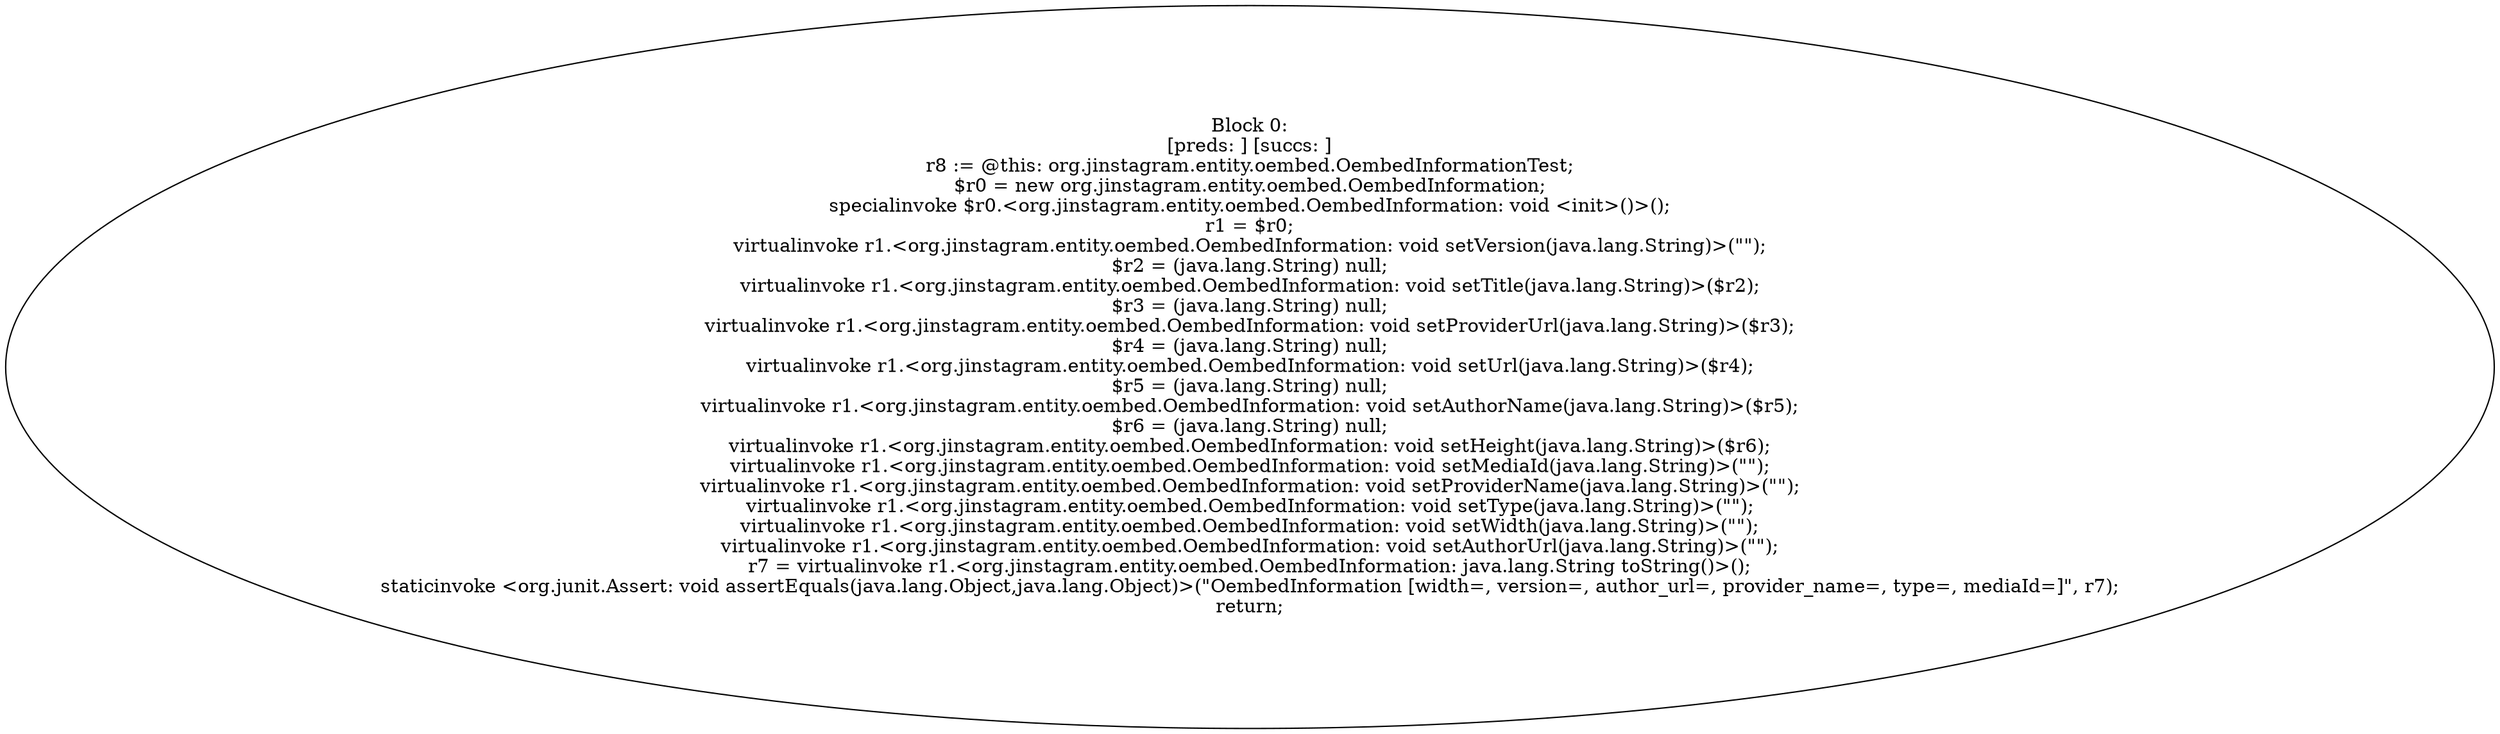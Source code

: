 digraph "unitGraph" {
    "Block 0:
[preds: ] [succs: ]
r8 := @this: org.jinstagram.entity.oembed.OembedInformationTest;
$r0 = new org.jinstagram.entity.oembed.OembedInformation;
specialinvoke $r0.<org.jinstagram.entity.oembed.OembedInformation: void <init>()>();
r1 = $r0;
virtualinvoke r1.<org.jinstagram.entity.oembed.OembedInformation: void setVersion(java.lang.String)>(\"\");
$r2 = (java.lang.String) null;
virtualinvoke r1.<org.jinstagram.entity.oembed.OembedInformation: void setTitle(java.lang.String)>($r2);
$r3 = (java.lang.String) null;
virtualinvoke r1.<org.jinstagram.entity.oembed.OembedInformation: void setProviderUrl(java.lang.String)>($r3);
$r4 = (java.lang.String) null;
virtualinvoke r1.<org.jinstagram.entity.oembed.OembedInformation: void setUrl(java.lang.String)>($r4);
$r5 = (java.lang.String) null;
virtualinvoke r1.<org.jinstagram.entity.oembed.OembedInformation: void setAuthorName(java.lang.String)>($r5);
$r6 = (java.lang.String) null;
virtualinvoke r1.<org.jinstagram.entity.oembed.OembedInformation: void setHeight(java.lang.String)>($r6);
virtualinvoke r1.<org.jinstagram.entity.oembed.OembedInformation: void setMediaId(java.lang.String)>(\"\");
virtualinvoke r1.<org.jinstagram.entity.oembed.OembedInformation: void setProviderName(java.lang.String)>(\"\");
virtualinvoke r1.<org.jinstagram.entity.oembed.OembedInformation: void setType(java.lang.String)>(\"\");
virtualinvoke r1.<org.jinstagram.entity.oembed.OembedInformation: void setWidth(java.lang.String)>(\"\");
virtualinvoke r1.<org.jinstagram.entity.oembed.OembedInformation: void setAuthorUrl(java.lang.String)>(\"\");
r7 = virtualinvoke r1.<org.jinstagram.entity.oembed.OembedInformation: java.lang.String toString()>();
staticinvoke <org.junit.Assert: void assertEquals(java.lang.Object,java.lang.Object)>(\"OembedInformation [width=, version=, author_url=, provider_name=, type=, mediaId=]\", r7);
return;
"
}
